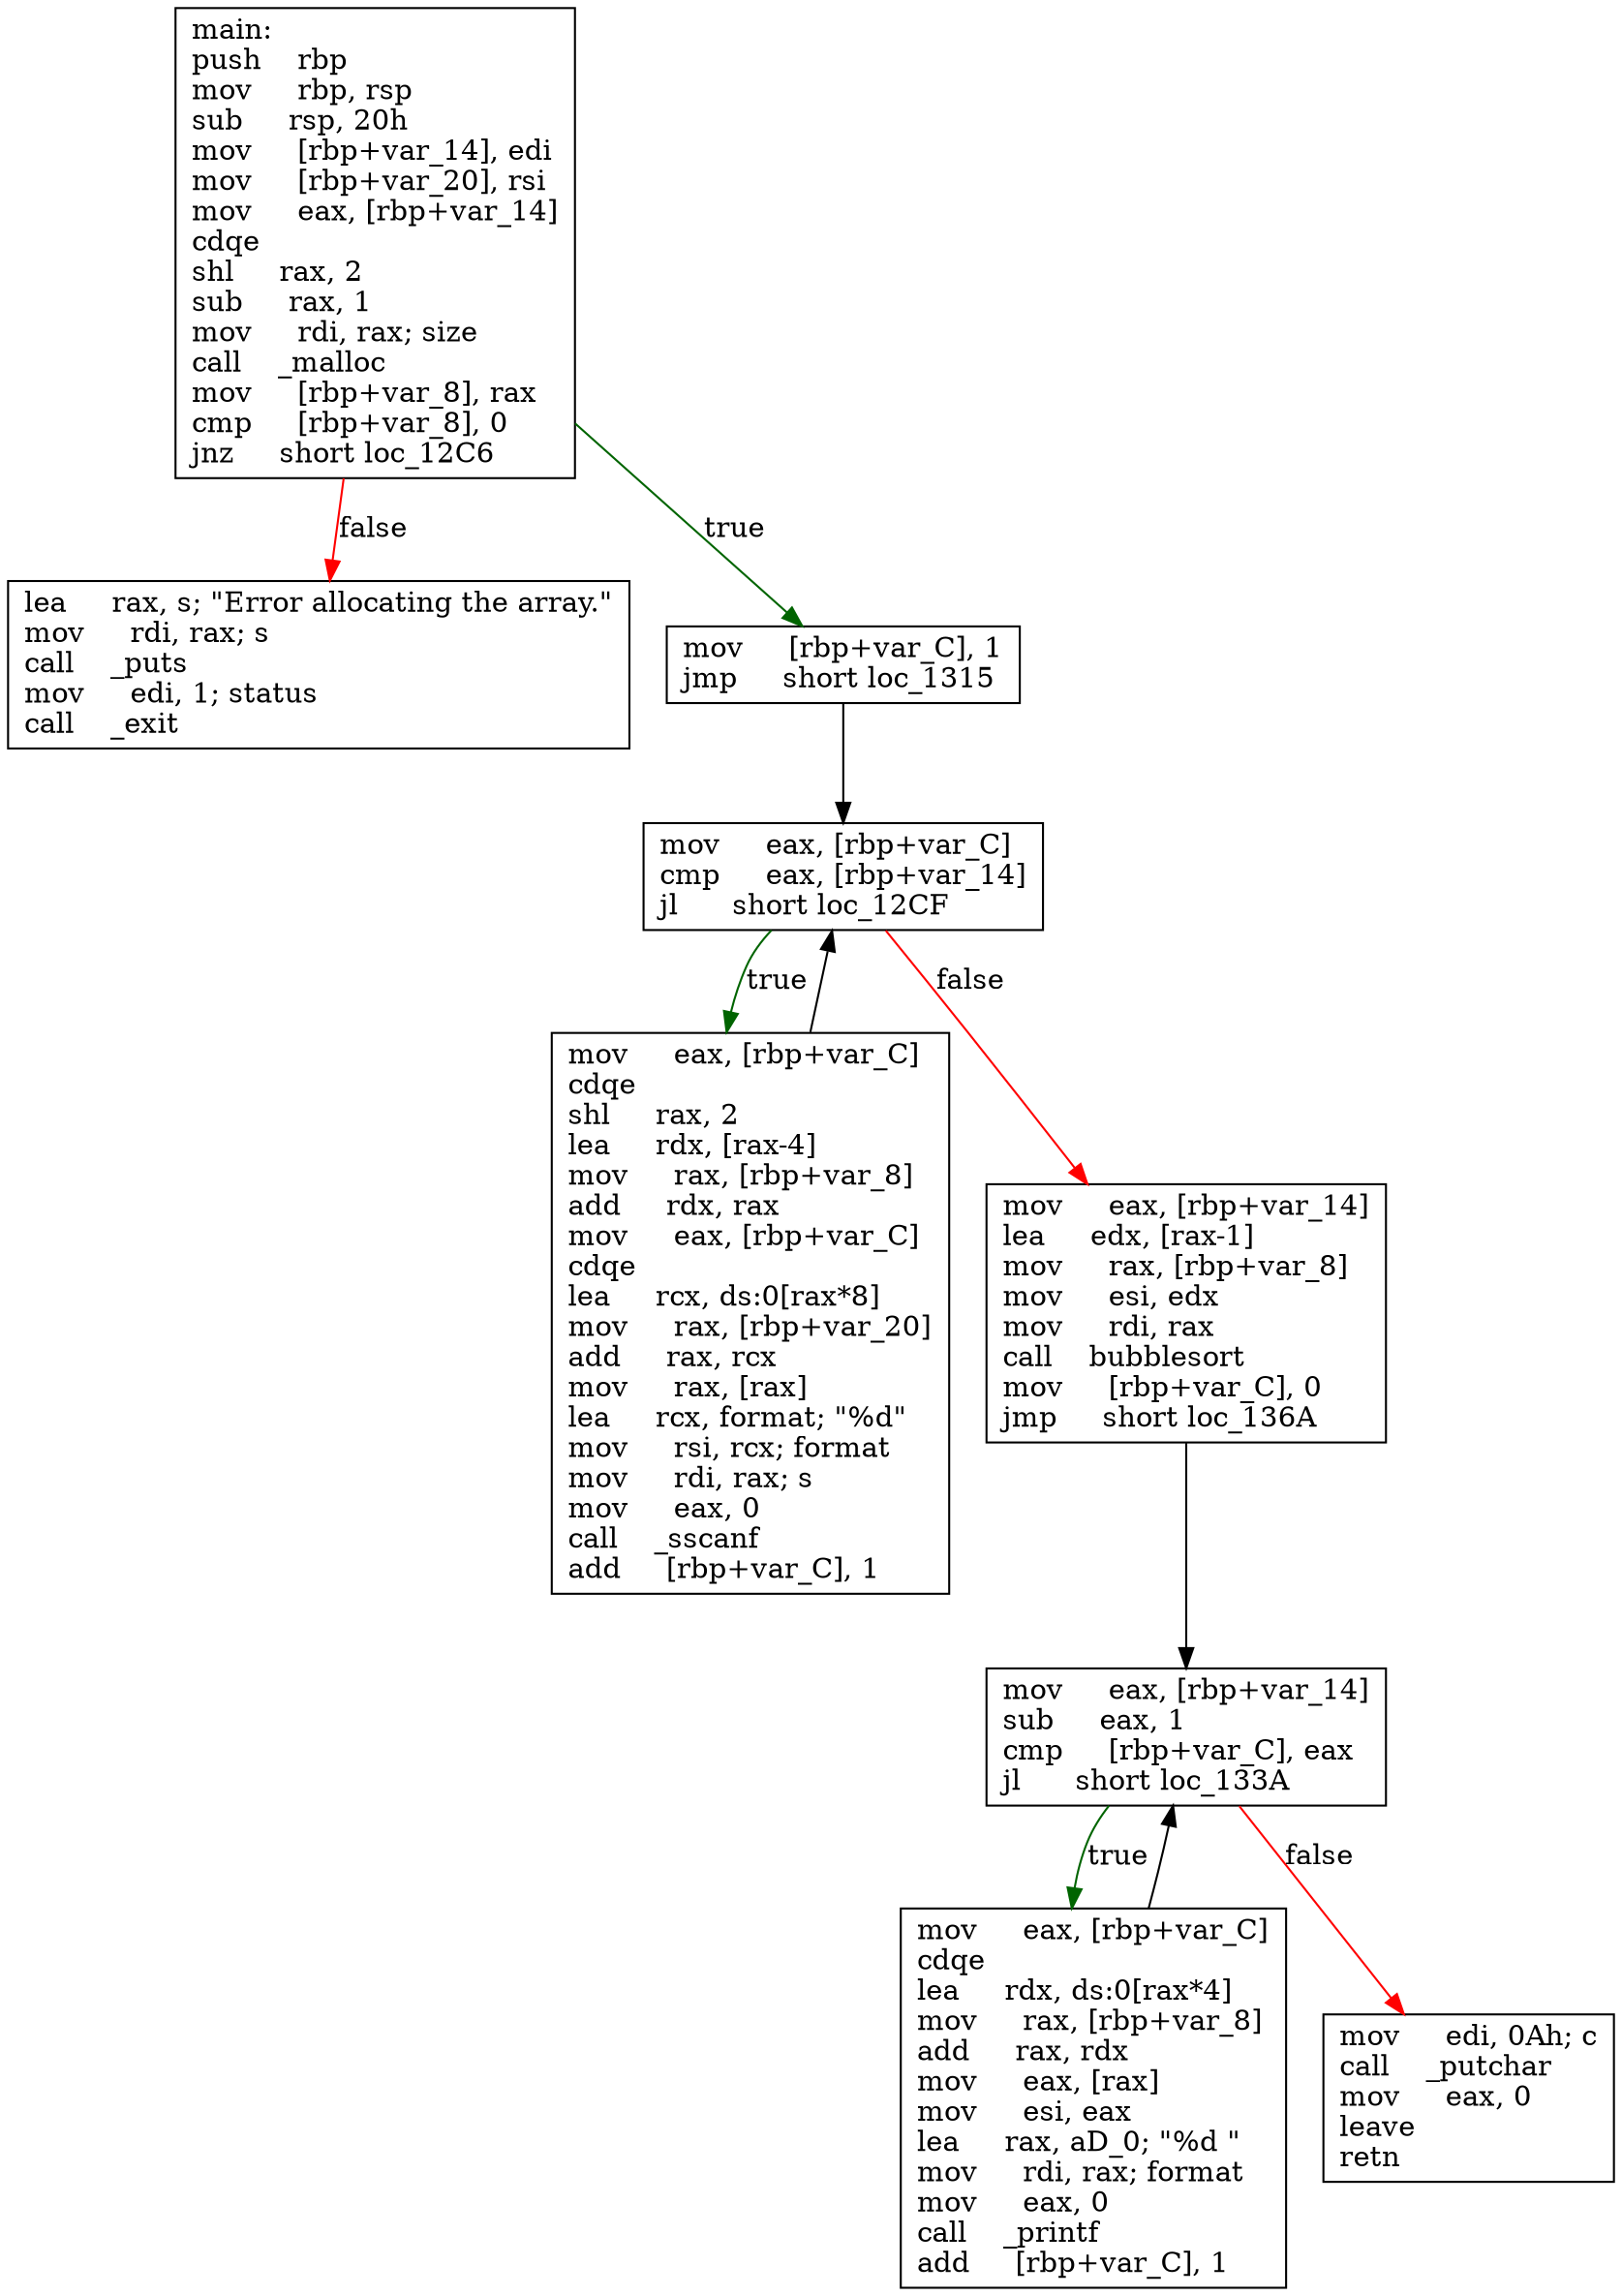 digraph "main" {
	graph [
	];
	node [
		shape = "box"
	];
	edge [
	];
	"0" [
		label = "main:\lpush    rbp\lmov     rbp, rsp\lsub     rsp, 20h\lmov     [rbp+var_14], edi\lmov     [rbp+var_20], rsi\lmov     eax, [rbp+var_14]\lcdqe\lshl     rax, 2\lsub     rax, 1\lmov     rdi, rax; size\lcall    _malloc\lmov     [rbp+var_8], rax\lcmp     [rbp+var_8], 0\ljnz     short loc_12C6\l"
	];
	"1" [
		label = "lea     rax, s; \"Error allocating the array.\"\lmov     rdi, rax; s\lcall    _puts\lmov     edi, 1; status\lcall    _exit\l"
	];
	"2" [
		label = "mov     [rbp+var_C], 1\ljmp     short loc_1315\l"
	];
	"3" [
		label = "mov     eax, [rbp+var_C]\lcdqe\lshl     rax, 2\llea     rdx, [rax-4]\lmov     rax, [rbp+var_8]\ladd     rdx, rax\lmov     eax, [rbp+var_C]\lcdqe\llea     rcx, ds:0[rax*8]\lmov     rax, [rbp+var_20]\ladd     rax, rcx\lmov     rax, [rax]\llea     rcx, format; \"%d\"\lmov     rsi, rcx; format\lmov     rdi, rax; s\lmov     eax, 0\lcall    _sscanf\ladd     [rbp+var_C], 1\l"
	];
	"4" [
		label = "mov     eax, [rbp+var_C]\lcmp     eax, [rbp+var_14]\ljl      short loc_12CF\l"
	];
	"5" [
		label = "mov     eax, [rbp+var_14]\llea     edx, [rax-1]\lmov     rax, [rbp+var_8]\lmov     esi, edx\lmov     rdi, rax\lcall    bubblesort\lmov     [rbp+var_C], 0\ljmp     short loc_136A\l"
	];
	"6" [
		label = "mov     eax, [rbp+var_C]\lcdqe\llea     rdx, ds:0[rax*4]\lmov     rax, [rbp+var_8]\ladd     rax, rdx\lmov     eax, [rax]\lmov     esi, eax\llea     rax, aD_0; \"%d \"\lmov     rdi, rax; format\lmov     eax, 0\lcall    _printf\ladd     [rbp+var_C], 1\l"
	];
	"7" [
		label = "mov     eax, [rbp+var_14]\lsub     eax, 1\lcmp     [rbp+var_C], eax\ljl      short loc_133A\l"
	];
	"8" [
		label = "mov     edi, 0Ah; c\lcall    _putchar\lmov     eax, 0\lleave\lretn\l"
	];
// node 0
	"0" -> "1" [ label = "false", color = red ];
	"0" -> "2" [ label = "true", color = darkgreen ];
// node 1
// node 2
	"2" -> "4" [ ];
// node 3
	"3" -> "4" [ ];
// node 4
	"4" -> "3" [ label = "true", color = darkgreen ];
	"4" -> "5" [ label = "false", color = red ];
// node 5
	"5" -> "7" [ ];
// node 6
	"6" -> "7" [ ];
// node 7
	"7" -> "6" [ label = "true", color = darkgreen ];
	"7" -> "8" [ label = "false", color = red ];
// node 8
}
